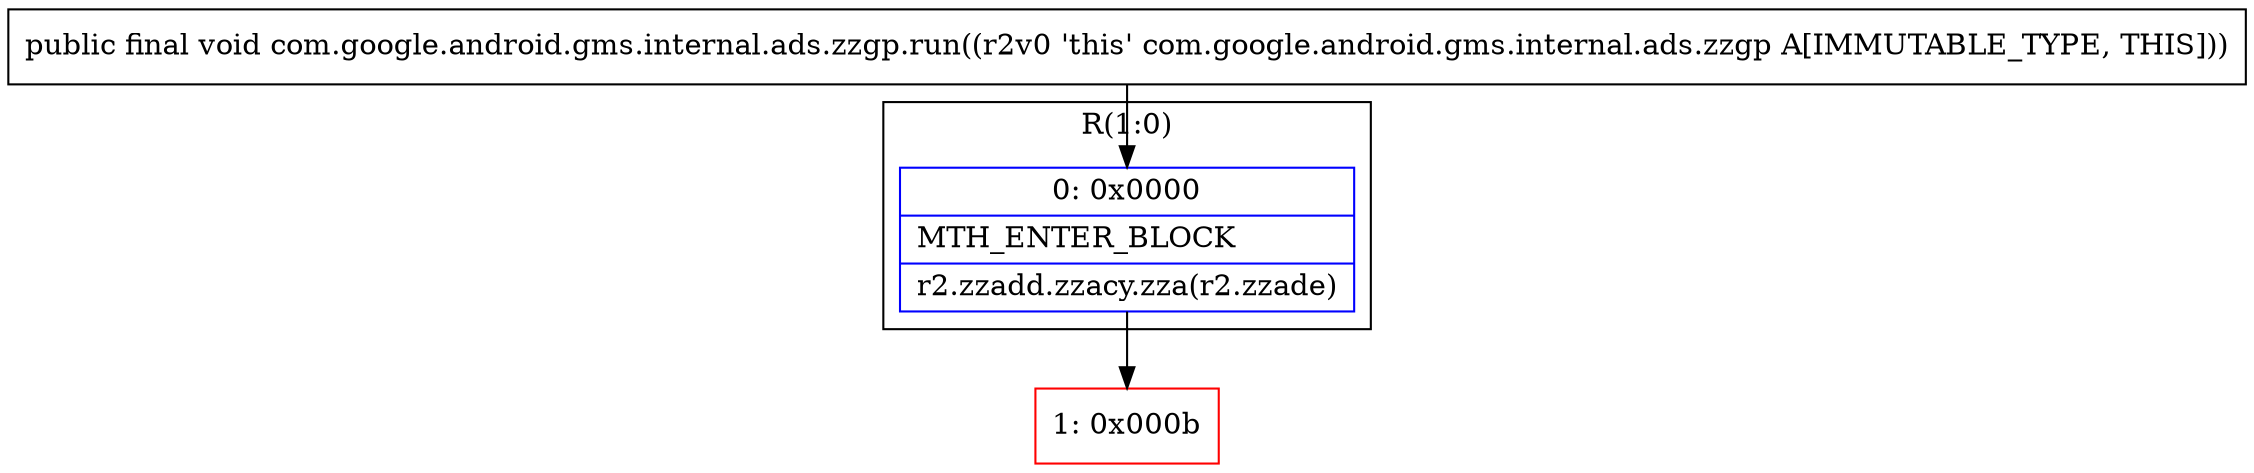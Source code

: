 digraph "CFG forcom.google.android.gms.internal.ads.zzgp.run()V" {
subgraph cluster_Region_1068098388 {
label = "R(1:0)";
node [shape=record,color=blue];
Node_0 [shape=record,label="{0\:\ 0x0000|MTH_ENTER_BLOCK\l|r2.zzadd.zzacy.zza(r2.zzade)\l}"];
}
Node_1 [shape=record,color=red,label="{1\:\ 0x000b}"];
MethodNode[shape=record,label="{public final void com.google.android.gms.internal.ads.zzgp.run((r2v0 'this' com.google.android.gms.internal.ads.zzgp A[IMMUTABLE_TYPE, THIS])) }"];
MethodNode -> Node_0;
Node_0 -> Node_1;
}

